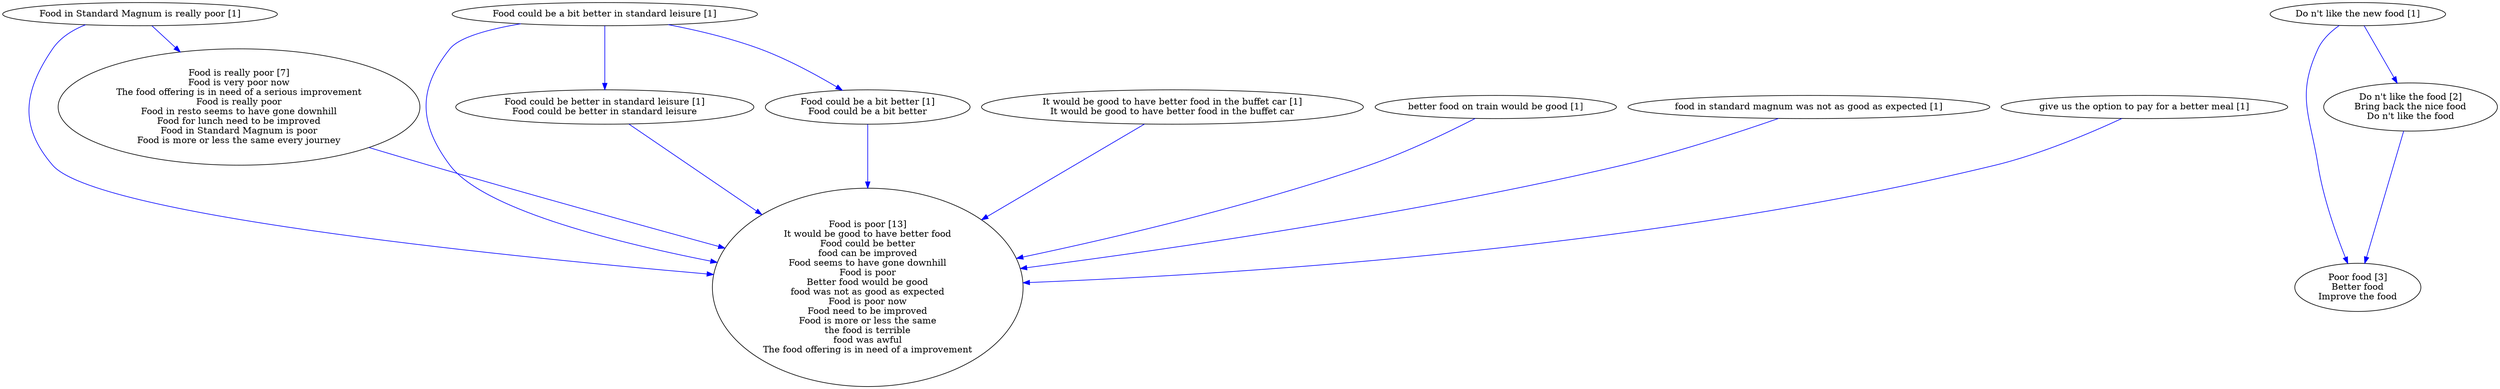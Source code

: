 digraph collapsedGraph {
"Food is poor [13]\nIt would be good to have better food\nFood could be better\nfood can be improved\nFood seems to have gone downhill\nFood is poor\nBetter food would be good\nfood was not as good as expected\nFood is poor now\nFood need to be improved\nFood is more or less the same\nthe food is terrible\nfood was awful\nThe food offering is in need of a improvement""Food is really poor [7]\nFood is very poor now\nThe food offering is in need of a serious improvement\nFood is really poor\nFood in resto seems to have gone downhill\nFood for lunch need to be improved\nFood in Standard Magnum is poor\nFood is more or less the same every journey""Poor food [3]\nBetter food\nImprove the food""Do n't like the food [2]\nBring back the nice food\nDo n't like the food""Do n't like the new food [1]""Food could be a bit better in standard leisure [1]""Food could be better in standard leisure [1]\nFood could be better in standard leisure""Food could be a bit better [1]\nFood could be a bit better""Food in Standard Magnum is really poor [1]""It would be good to have better food in the buffet car [1]\nIt would be good to have better food in the buffet car""better food on train would be good [1]""food in standard magnum was not as good as expected [1]""give us the option to pay for a better meal [1]""Do n't like the new food [1]" -> "Do n't like the food [2]\nBring back the nice food\nDo n't like the food" [color=blue]
"Food could be a bit better in standard leisure [1]" -> "Food could be better in standard leisure [1]\nFood could be better in standard leisure" [color=blue]
"Food could be a bit better in standard leisure [1]" -> "Food could be a bit better [1]\nFood could be a bit better" [color=blue]
"Food in Standard Magnum is really poor [1]" -> "Food is really poor [7]\nFood is very poor now\nThe food offering is in need of a serious improvement\nFood is really poor\nFood in resto seems to have gone downhill\nFood for lunch need to be improved\nFood in Standard Magnum is poor\nFood is more or less the same every journey" [color=blue]
"Do n't like the food [2]\nBring back the nice food\nDo n't like the food" -> "Poor food [3]\nBetter food\nImprove the food" [color=blue]
"Do n't like the new food [1]" -> "Poor food [3]\nBetter food\nImprove the food" [color=blue]
"Food could be a bit better in standard leisure [1]" -> "Food is poor [13]\nIt would be good to have better food\nFood could be better\nfood can be improved\nFood seems to have gone downhill\nFood is poor\nBetter food would be good\nfood was not as good as expected\nFood is poor now\nFood need to be improved\nFood is more or less the same\nthe food is terrible\nfood was awful\nThe food offering is in need of a improvement" [color=blue]
"Food could be better in standard leisure [1]\nFood could be better in standard leisure" -> "Food is poor [13]\nIt would be good to have better food\nFood could be better\nfood can be improved\nFood seems to have gone downhill\nFood is poor\nBetter food would be good\nfood was not as good as expected\nFood is poor now\nFood need to be improved\nFood is more or less the same\nthe food is terrible\nfood was awful\nThe food offering is in need of a improvement" [color=blue]
"Food could be a bit better [1]\nFood could be a bit better" -> "Food is poor [13]\nIt would be good to have better food\nFood could be better\nfood can be improved\nFood seems to have gone downhill\nFood is poor\nBetter food would be good\nfood was not as good as expected\nFood is poor now\nFood need to be improved\nFood is more or less the same\nthe food is terrible\nfood was awful\nThe food offering is in need of a improvement" [color=blue]
"Food is really poor [7]\nFood is very poor now\nThe food offering is in need of a serious improvement\nFood is really poor\nFood in resto seems to have gone downhill\nFood for lunch need to be improved\nFood in Standard Magnum is poor\nFood is more or less the same every journey" -> "Food is poor [13]\nIt would be good to have better food\nFood could be better\nfood can be improved\nFood seems to have gone downhill\nFood is poor\nBetter food would be good\nfood was not as good as expected\nFood is poor now\nFood need to be improved\nFood is more or less the same\nthe food is terrible\nfood was awful\nThe food offering is in need of a improvement" [color=blue]
"Food in Standard Magnum is really poor [1]" -> "Food is poor [13]\nIt would be good to have better food\nFood could be better\nfood can be improved\nFood seems to have gone downhill\nFood is poor\nBetter food would be good\nfood was not as good as expected\nFood is poor now\nFood need to be improved\nFood is more or less the same\nthe food is terrible\nfood was awful\nThe food offering is in need of a improvement" [color=blue]
"It would be good to have better food in the buffet car [1]\nIt would be good to have better food in the buffet car" -> "Food is poor [13]\nIt would be good to have better food\nFood could be better\nfood can be improved\nFood seems to have gone downhill\nFood is poor\nBetter food would be good\nfood was not as good as expected\nFood is poor now\nFood need to be improved\nFood is more or less the same\nthe food is terrible\nfood was awful\nThe food offering is in need of a improvement" [color=blue]
"better food on train would be good [1]" -> "Food is poor [13]\nIt would be good to have better food\nFood could be better\nfood can be improved\nFood seems to have gone downhill\nFood is poor\nBetter food would be good\nfood was not as good as expected\nFood is poor now\nFood need to be improved\nFood is more or less the same\nthe food is terrible\nfood was awful\nThe food offering is in need of a improvement" [color=blue]
"food in standard magnum was not as good as expected [1]" -> "Food is poor [13]\nIt would be good to have better food\nFood could be better\nfood can be improved\nFood seems to have gone downhill\nFood is poor\nBetter food would be good\nfood was not as good as expected\nFood is poor now\nFood need to be improved\nFood is more or less the same\nthe food is terrible\nfood was awful\nThe food offering is in need of a improvement" [color=blue]
"give us the option to pay for a better meal [1]" -> "Food is poor [13]\nIt would be good to have better food\nFood could be better\nfood can be improved\nFood seems to have gone downhill\nFood is poor\nBetter food would be good\nfood was not as good as expected\nFood is poor now\nFood need to be improved\nFood is more or less the same\nthe food is terrible\nfood was awful\nThe food offering is in need of a improvement" [color=blue]
}